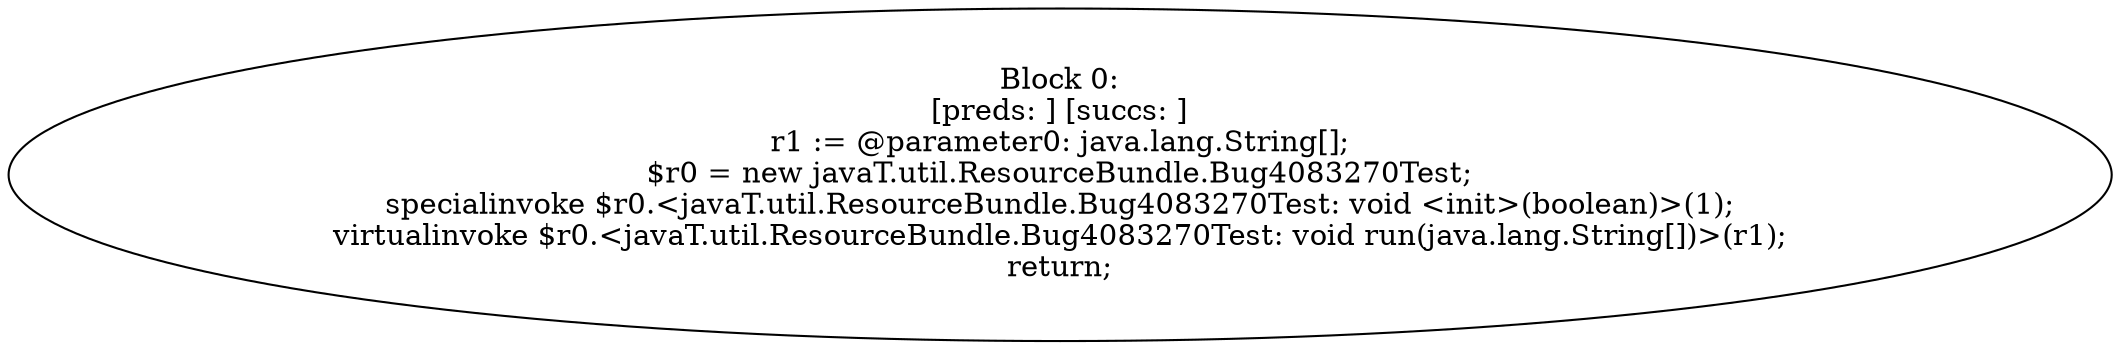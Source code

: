 digraph "unitGraph" {
    "Block 0:
[preds: ] [succs: ]
r1 := @parameter0: java.lang.String[];
$r0 = new javaT.util.ResourceBundle.Bug4083270Test;
specialinvoke $r0.<javaT.util.ResourceBundle.Bug4083270Test: void <init>(boolean)>(1);
virtualinvoke $r0.<javaT.util.ResourceBundle.Bug4083270Test: void run(java.lang.String[])>(r1);
return;
"
}
